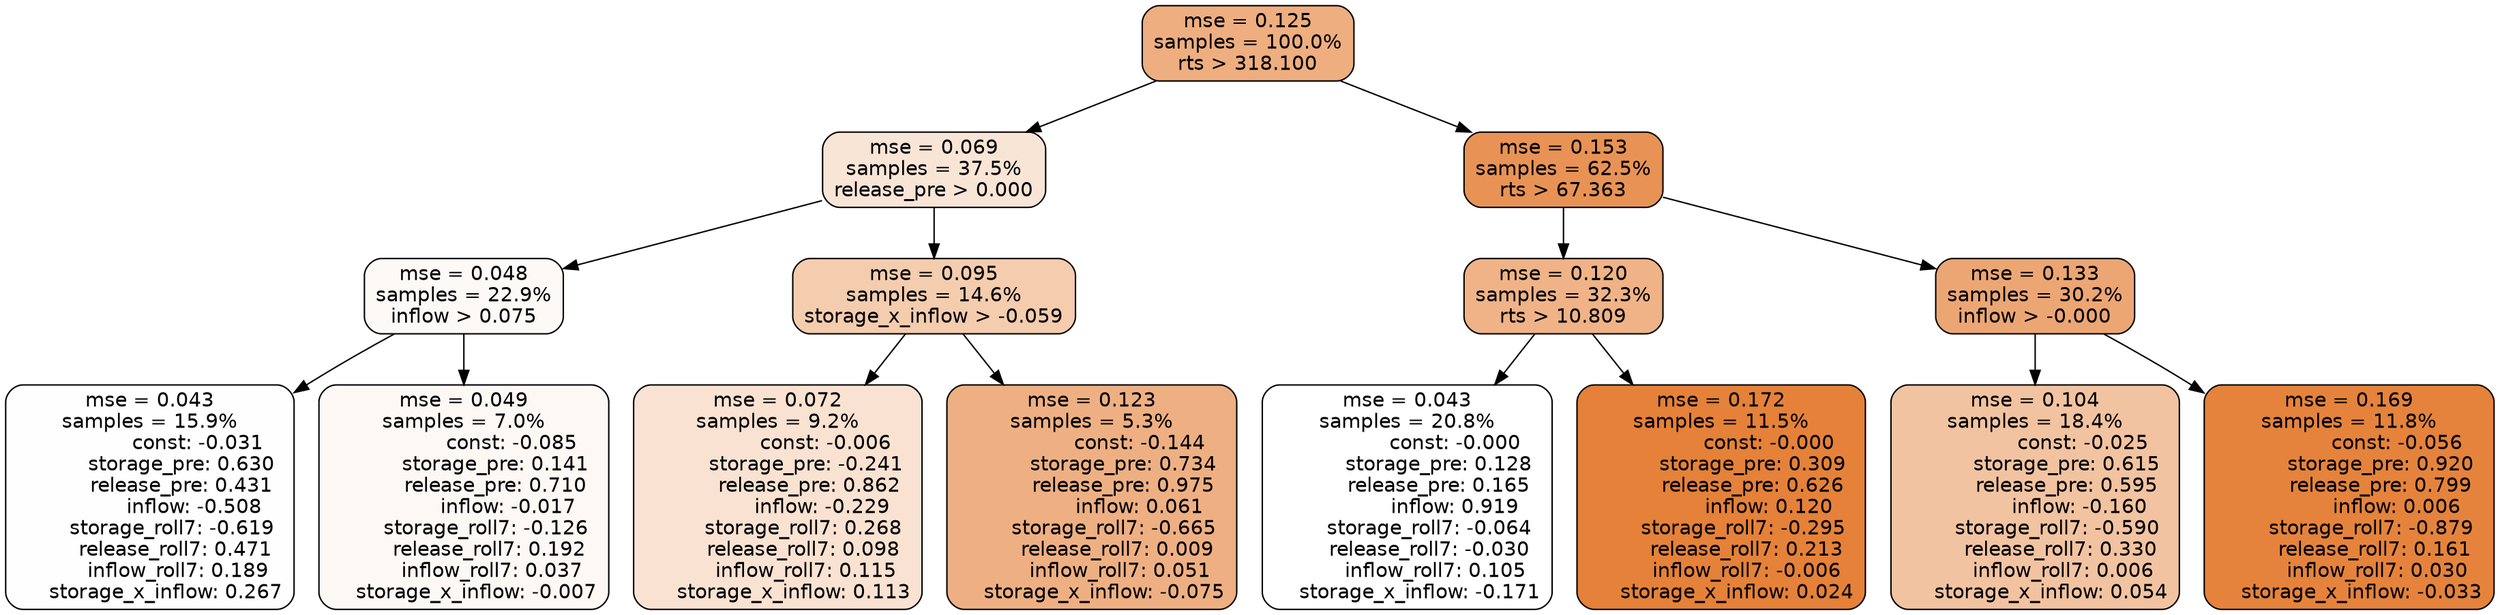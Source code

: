 digraph tree {
node [shape=rectangle, style="filled, rounded", color="black", fontname=helvetica] ;
edge [fontname=helvetica] ;
	"0" [label="mse = 0.125
samples = 100.0%
rts > 318.100", fillcolor="#eeae80"]
	"8" [label="mse = 0.069
samples = 37.5%
release_pre > 0.000", fillcolor="#f9e5d6"]
	"1" [label="mse = 0.153
samples = 62.5%
rts > 67.363", fillcolor="#e89355"]
	"9" [label="mse = 0.048
samples = 22.9%
inflow > 0.075", fillcolor="#fdf9f6"]
	"12" [label="mse = 0.095
samples = 14.6%
storage_x_inflow > -0.059", fillcolor="#f4ccae"]
	"2" [label="mse = 0.120
samples = 32.3%
rts > 10.809", fillcolor="#efb387"]
	"5" [label="mse = 0.133
samples = 30.2%
inflow > -0.000", fillcolor="#eca674"]
	"10" [label="mse = 0.043
samples = 15.9%
               const: -0.031
          storage_pre: 0.630
          release_pre: 0.431
              inflow: -0.508
       storage_roll7: -0.619
        release_roll7: 0.471
         inflow_roll7: 0.189
     storage_x_inflow: 0.267", fillcolor="#fefefe"]
	"11" [label="mse = 0.049
samples = 7.0%
               const: -0.085
          storage_pre: 0.141
          release_pre: 0.710
              inflow: -0.017
       storage_roll7: -0.126
        release_roll7: 0.192
         inflow_roll7: 0.037
    storage_x_inflow: -0.007", fillcolor="#fdf8f4"]
	"13" [label="mse = 0.072
samples = 9.2%
               const: -0.006
         storage_pre: -0.241
          release_pre: 0.862
              inflow: -0.229
        storage_roll7: 0.268
        release_roll7: 0.098
         inflow_roll7: 0.115
     storage_x_inflow: 0.113", fillcolor="#f9e2d1"]
	"14" [label="mse = 0.123
samples = 5.3%
               const: -0.144
          storage_pre: 0.734
          release_pre: 0.975
               inflow: 0.061
       storage_roll7: -0.665
        release_roll7: 0.009
         inflow_roll7: 0.051
    storage_x_inflow: -0.075", fillcolor="#eeb083"]
	"3" [label="mse = 0.043
samples = 20.8%
               const: -0.000
          storage_pre: 0.128
          release_pre: 0.165
               inflow: 0.919
       storage_roll7: -0.064
       release_roll7: -0.030
         inflow_roll7: 0.105
    storage_x_inflow: -0.171", fillcolor="#ffffff"]
	"4" [label="mse = 0.172
samples = 11.5%
               const: -0.000
          storage_pre: 0.309
          release_pre: 0.626
               inflow: 0.120
       storage_roll7: -0.295
        release_roll7: 0.213
        inflow_roll7: -0.006
     storage_x_inflow: 0.024", fillcolor="#e58139"]
	"6" [label="mse = 0.104
samples = 18.4%
               const: -0.025
          storage_pre: 0.615
          release_pre: 0.595
              inflow: -0.160
       storage_roll7: -0.590
        release_roll7: 0.330
         inflow_roll7: 0.006
     storage_x_inflow: 0.054", fillcolor="#f2c3a1"]
	"7" [label="mse = 0.169
samples = 11.8%
               const: -0.056
          storage_pre: 0.920
          release_pre: 0.799
               inflow: 0.006
       storage_roll7: -0.879
        release_roll7: 0.161
         inflow_roll7: 0.030
    storage_x_inflow: -0.033", fillcolor="#e5833c"]

	"0" -> "1"
	"0" -> "8"
	"8" -> "9"
	"8" -> "12"
	"1" -> "2"
	"1" -> "5"
	"9" -> "10"
	"9" -> "11"
	"12" -> "13"
	"12" -> "14"
	"2" -> "3"
	"2" -> "4"
	"5" -> "6"
	"5" -> "7"
}